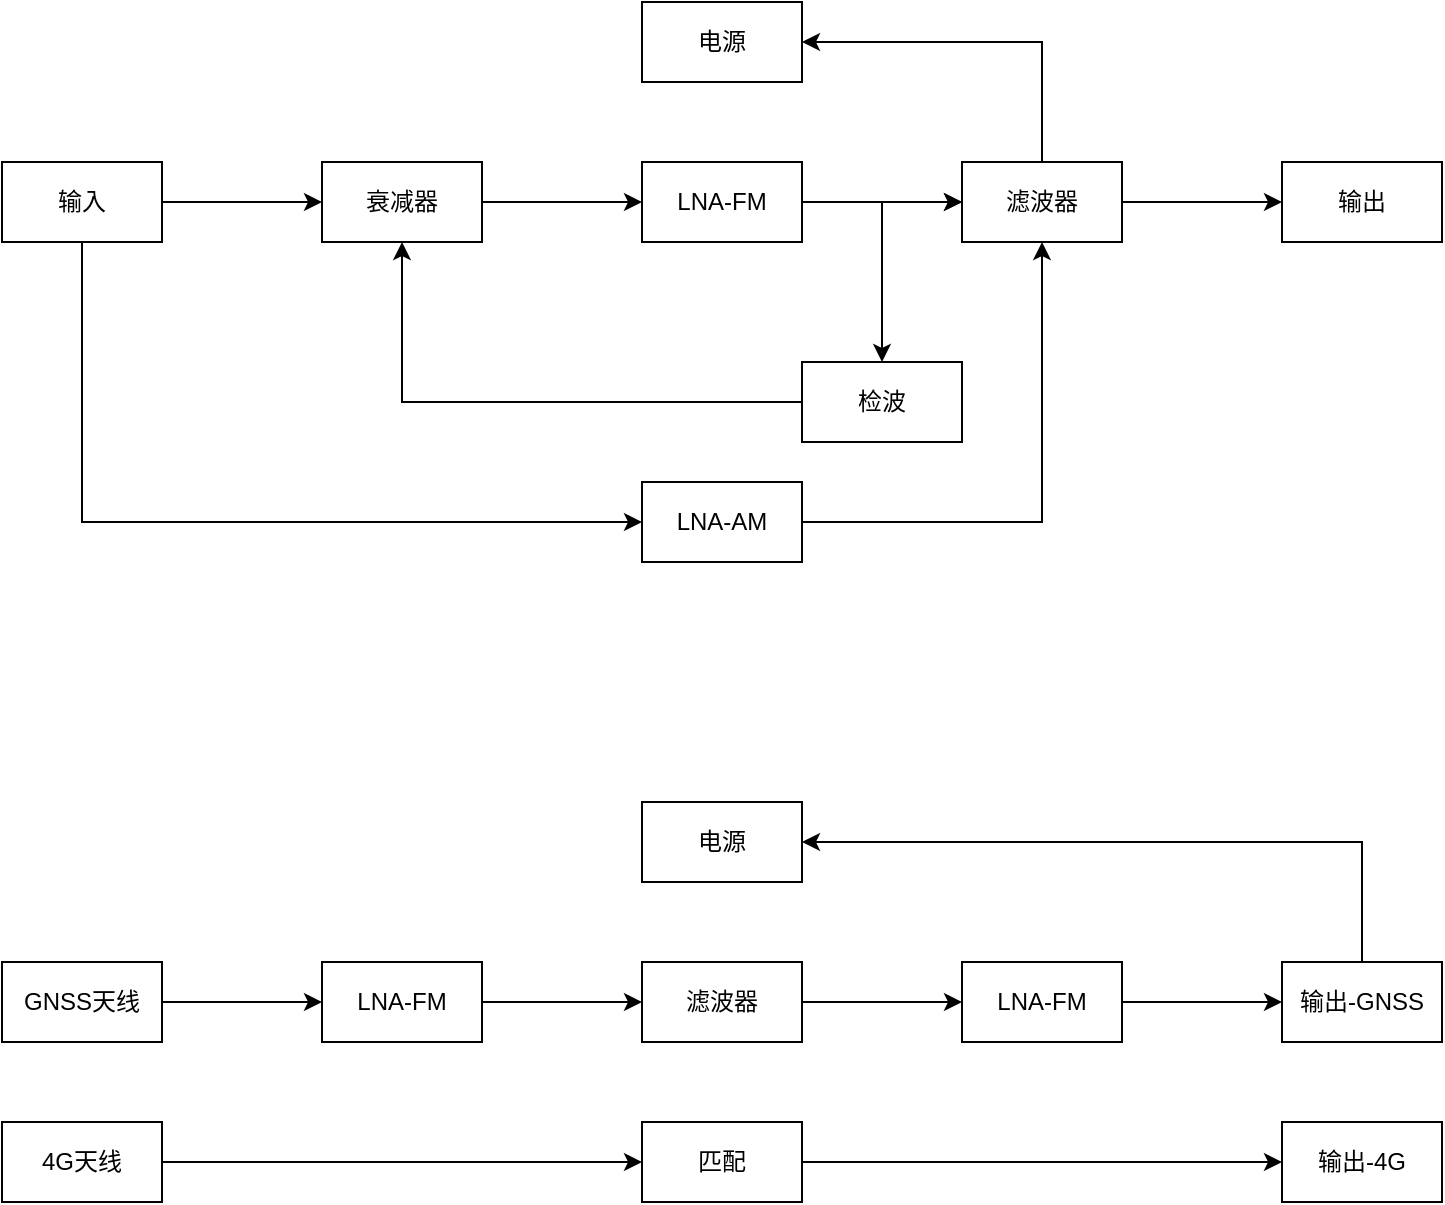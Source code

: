 <mxfile version="24.4.8" type="github">
  <diagram name="第 1 页" id="Yjil8yg_TzafxXF3nTMV">
    <mxGraphModel dx="1104" dy="564" grid="1" gridSize="10" guides="1" tooltips="1" connect="1" arrows="1" fold="1" page="1" pageScale="1" pageWidth="827" pageHeight="1169" math="0" shadow="0">
      <root>
        <mxCell id="0" />
        <mxCell id="1" parent="0" />
        <mxCell id="YpgQCvb_cGDNgCKgVxYr-9" value="" style="edgeStyle=orthogonalEdgeStyle;rounded=0;orthogonalLoop=1;jettySize=auto;html=1;" parent="1" source="YpgQCvb_cGDNgCKgVxYr-1" target="YpgQCvb_cGDNgCKgVxYr-3" edge="1">
          <mxGeometry relative="1" as="geometry" />
        </mxCell>
        <mxCell id="YpgQCvb_cGDNgCKgVxYr-19" style="edgeStyle=orthogonalEdgeStyle;rounded=0;orthogonalLoop=1;jettySize=auto;html=1;entryX=0;entryY=0.5;entryDx=0;entryDy=0;" parent="1" source="YpgQCvb_cGDNgCKgVxYr-1" target="YpgQCvb_cGDNgCKgVxYr-14" edge="1">
          <mxGeometry relative="1" as="geometry">
            <mxPoint x="210" y="310" as="targetPoint" />
            <Array as="points">
              <mxPoint x="120" y="300" />
            </Array>
          </mxGeometry>
        </mxCell>
        <mxCell id="YpgQCvb_cGDNgCKgVxYr-1" value="输入" style="rounded=0;whiteSpace=wrap;html=1;" parent="1" vertex="1">
          <mxGeometry x="80" y="120" width="80" height="40" as="geometry" />
        </mxCell>
        <mxCell id="YpgQCvb_cGDNgCKgVxYr-10" value="" style="edgeStyle=orthogonalEdgeStyle;rounded=0;orthogonalLoop=1;jettySize=auto;html=1;" parent="1" source="YpgQCvb_cGDNgCKgVxYr-3" target="YpgQCvb_cGDNgCKgVxYr-4" edge="1">
          <mxGeometry relative="1" as="geometry" />
        </mxCell>
        <mxCell id="YpgQCvb_cGDNgCKgVxYr-3" value="衰减器" style="rounded=0;whiteSpace=wrap;html=1;" parent="1" vertex="1">
          <mxGeometry x="240" y="120" width="80" height="40" as="geometry" />
        </mxCell>
        <mxCell id="YpgQCvb_cGDNgCKgVxYr-16" style="edgeStyle=orthogonalEdgeStyle;rounded=0;orthogonalLoop=1;jettySize=auto;html=1;exitX=1;exitY=0.5;exitDx=0;exitDy=0;entryX=0;entryY=0.5;entryDx=0;entryDy=0;" parent="1" source="YpgQCvb_cGDNgCKgVxYr-4" target="YpgQCvb_cGDNgCKgVxYr-5" edge="1">
          <mxGeometry relative="1" as="geometry" />
        </mxCell>
        <mxCell id="YpgQCvb_cGDNgCKgVxYr-4" value="LNA-FM" style="rounded=0;whiteSpace=wrap;html=1;" parent="1" vertex="1">
          <mxGeometry x="400" y="120" width="80" height="40" as="geometry" />
        </mxCell>
        <mxCell id="YpgQCvb_cGDNgCKgVxYr-13" value="" style="edgeStyle=orthogonalEdgeStyle;rounded=0;orthogonalLoop=1;jettySize=auto;html=1;" parent="1" source="YpgQCvb_cGDNgCKgVxYr-5" target="YpgQCvb_cGDNgCKgVxYr-6" edge="1">
          <mxGeometry relative="1" as="geometry" />
        </mxCell>
        <mxCell id="YpgQCvb_cGDNgCKgVxYr-23" style="edgeStyle=orthogonalEdgeStyle;rounded=0;orthogonalLoop=1;jettySize=auto;html=1;entryX=1;entryY=0.5;entryDx=0;entryDy=0;" parent="1" source="YpgQCvb_cGDNgCKgVxYr-5" target="YpgQCvb_cGDNgCKgVxYr-22" edge="1">
          <mxGeometry relative="1" as="geometry">
            <mxPoint x="550" y="60" as="targetPoint" />
            <Array as="points">
              <mxPoint x="600" y="60" />
            </Array>
          </mxGeometry>
        </mxCell>
        <mxCell id="YpgQCvb_cGDNgCKgVxYr-5" value="滤波器" style="rounded=0;whiteSpace=wrap;html=1;" parent="1" vertex="1">
          <mxGeometry x="560" y="120" width="80" height="40" as="geometry" />
        </mxCell>
        <mxCell id="YpgQCvb_cGDNgCKgVxYr-6" value="输出" style="rounded=0;whiteSpace=wrap;html=1;" parent="1" vertex="1">
          <mxGeometry x="720" y="120" width="80" height="40" as="geometry" />
        </mxCell>
        <mxCell id="YpgQCvb_cGDNgCKgVxYr-15" style="edgeStyle=orthogonalEdgeStyle;rounded=0;orthogonalLoop=1;jettySize=auto;html=1;entryX=0.5;entryY=1;entryDx=0;entryDy=0;" parent="1" source="YpgQCvb_cGDNgCKgVxYr-7" target="YpgQCvb_cGDNgCKgVxYr-3" edge="1">
          <mxGeometry relative="1" as="geometry" />
        </mxCell>
        <mxCell id="YpgQCvb_cGDNgCKgVxYr-17" style="edgeStyle=orthogonalEdgeStyle;rounded=0;orthogonalLoop=1;jettySize=auto;html=1;entryX=0;entryY=0.5;entryDx=0;entryDy=0;startArrow=classic;startFill=1;" parent="1" source="YpgQCvb_cGDNgCKgVxYr-7" target="YpgQCvb_cGDNgCKgVxYr-5" edge="1">
          <mxGeometry relative="1" as="geometry" />
        </mxCell>
        <mxCell id="YpgQCvb_cGDNgCKgVxYr-7" value="检波" style="rounded=0;whiteSpace=wrap;html=1;" parent="1" vertex="1">
          <mxGeometry x="480" y="220" width="80" height="40" as="geometry" />
        </mxCell>
        <mxCell id="YpgQCvb_cGDNgCKgVxYr-21" style="edgeStyle=orthogonalEdgeStyle;rounded=0;orthogonalLoop=1;jettySize=auto;html=1;entryX=0.5;entryY=1;entryDx=0;entryDy=0;" parent="1" source="YpgQCvb_cGDNgCKgVxYr-14" target="YpgQCvb_cGDNgCKgVxYr-5" edge="1">
          <mxGeometry relative="1" as="geometry" />
        </mxCell>
        <mxCell id="YpgQCvb_cGDNgCKgVxYr-14" value="LNA-AM" style="rounded=0;whiteSpace=wrap;html=1;" parent="1" vertex="1">
          <mxGeometry x="400" y="280" width="80" height="40" as="geometry" />
        </mxCell>
        <mxCell id="YpgQCvb_cGDNgCKgVxYr-22" value="电源" style="rounded=0;whiteSpace=wrap;html=1;" parent="1" vertex="1">
          <mxGeometry x="400" y="40" width="80" height="40" as="geometry" />
        </mxCell>
        <mxCell id="YpgQCvb_cGDNgCKgVxYr-34" value="" style="edgeStyle=orthogonalEdgeStyle;rounded=0;orthogonalLoop=1;jettySize=auto;html=1;" parent="1" source="YpgQCvb_cGDNgCKgVxYr-24" target="YpgQCvb_cGDNgCKgVxYr-25" edge="1">
          <mxGeometry relative="1" as="geometry" />
        </mxCell>
        <mxCell id="YpgQCvb_cGDNgCKgVxYr-24" value="GNSS天线" style="rounded=0;whiteSpace=wrap;html=1;" parent="1" vertex="1">
          <mxGeometry x="80" y="520" width="80" height="40" as="geometry" />
        </mxCell>
        <mxCell id="YpgQCvb_cGDNgCKgVxYr-33" value="" style="edgeStyle=orthogonalEdgeStyle;rounded=0;orthogonalLoop=1;jettySize=auto;html=1;" parent="1" source="YpgQCvb_cGDNgCKgVxYr-25" target="YpgQCvb_cGDNgCKgVxYr-26" edge="1">
          <mxGeometry relative="1" as="geometry" />
        </mxCell>
        <mxCell id="YpgQCvb_cGDNgCKgVxYr-25" value="LNA-FM" style="rounded=0;whiteSpace=wrap;html=1;" parent="1" vertex="1">
          <mxGeometry x="240" y="520" width="80" height="40" as="geometry" />
        </mxCell>
        <mxCell id="YpgQCvb_cGDNgCKgVxYr-31" value="" style="edgeStyle=orthogonalEdgeStyle;rounded=0;orthogonalLoop=1;jettySize=auto;html=1;" parent="1" source="YpgQCvb_cGDNgCKgVxYr-26" target="YpgQCvb_cGDNgCKgVxYr-27" edge="1">
          <mxGeometry relative="1" as="geometry" />
        </mxCell>
        <mxCell id="YpgQCvb_cGDNgCKgVxYr-26" value="滤波器" style="rounded=0;whiteSpace=wrap;html=1;" parent="1" vertex="1">
          <mxGeometry x="400" y="520" width="80" height="40" as="geometry" />
        </mxCell>
        <mxCell id="YpgQCvb_cGDNgCKgVxYr-32" value="" style="edgeStyle=orthogonalEdgeStyle;rounded=0;orthogonalLoop=1;jettySize=auto;html=1;" parent="1" source="YpgQCvb_cGDNgCKgVxYr-27" target="YpgQCvb_cGDNgCKgVxYr-28" edge="1">
          <mxGeometry relative="1" as="geometry" />
        </mxCell>
        <mxCell id="YpgQCvb_cGDNgCKgVxYr-27" value="LNA-FM" style="rounded=0;whiteSpace=wrap;html=1;" parent="1" vertex="1">
          <mxGeometry x="560" y="520" width="80" height="40" as="geometry" />
        </mxCell>
        <mxCell id="YpgQCvb_cGDNgCKgVxYr-30" style="edgeStyle=orthogonalEdgeStyle;rounded=0;orthogonalLoop=1;jettySize=auto;html=1;entryX=1;entryY=0.5;entryDx=0;entryDy=0;" parent="1" source="YpgQCvb_cGDNgCKgVxYr-28" target="YpgQCvb_cGDNgCKgVxYr-29" edge="1">
          <mxGeometry relative="1" as="geometry">
            <Array as="points">
              <mxPoint x="760" y="460" />
            </Array>
          </mxGeometry>
        </mxCell>
        <mxCell id="YpgQCvb_cGDNgCKgVxYr-28" value="输出-GNSS" style="rounded=0;whiteSpace=wrap;html=1;" parent="1" vertex="1">
          <mxGeometry x="720" y="520" width="80" height="40" as="geometry" />
        </mxCell>
        <mxCell id="YpgQCvb_cGDNgCKgVxYr-29" value="电源" style="rounded=0;whiteSpace=wrap;html=1;" parent="1" vertex="1">
          <mxGeometry x="400" y="440" width="80" height="40" as="geometry" />
        </mxCell>
        <mxCell id="YpgQCvb_cGDNgCKgVxYr-39" style="edgeStyle=orthogonalEdgeStyle;rounded=0;orthogonalLoop=1;jettySize=auto;html=1;entryX=0;entryY=0.5;entryDx=0;entryDy=0;" parent="1" source="YpgQCvb_cGDNgCKgVxYr-35" target="YpgQCvb_cGDNgCKgVxYr-38" edge="1">
          <mxGeometry relative="1" as="geometry" />
        </mxCell>
        <mxCell id="YpgQCvb_cGDNgCKgVxYr-35" value="4G天线" style="rounded=0;whiteSpace=wrap;html=1;" parent="1" vertex="1">
          <mxGeometry x="80" y="600" width="80" height="40" as="geometry" />
        </mxCell>
        <mxCell id="YpgQCvb_cGDNgCKgVxYr-36" value="输出-4G" style="rounded=0;whiteSpace=wrap;html=1;" parent="1" vertex="1">
          <mxGeometry x="720" y="600" width="80" height="40" as="geometry" />
        </mxCell>
        <mxCell id="YpgQCvb_cGDNgCKgVxYr-40" style="edgeStyle=orthogonalEdgeStyle;rounded=0;orthogonalLoop=1;jettySize=auto;html=1;entryX=0;entryY=0.5;entryDx=0;entryDy=0;" parent="1" source="YpgQCvb_cGDNgCKgVxYr-38" target="YpgQCvb_cGDNgCKgVxYr-36" edge="1">
          <mxGeometry relative="1" as="geometry" />
        </mxCell>
        <mxCell id="YpgQCvb_cGDNgCKgVxYr-38" value="匹配" style="rounded=0;whiteSpace=wrap;html=1;" parent="1" vertex="1">
          <mxGeometry x="400" y="600" width="80" height="40" as="geometry" />
        </mxCell>
      </root>
    </mxGraphModel>
  </diagram>
</mxfile>
